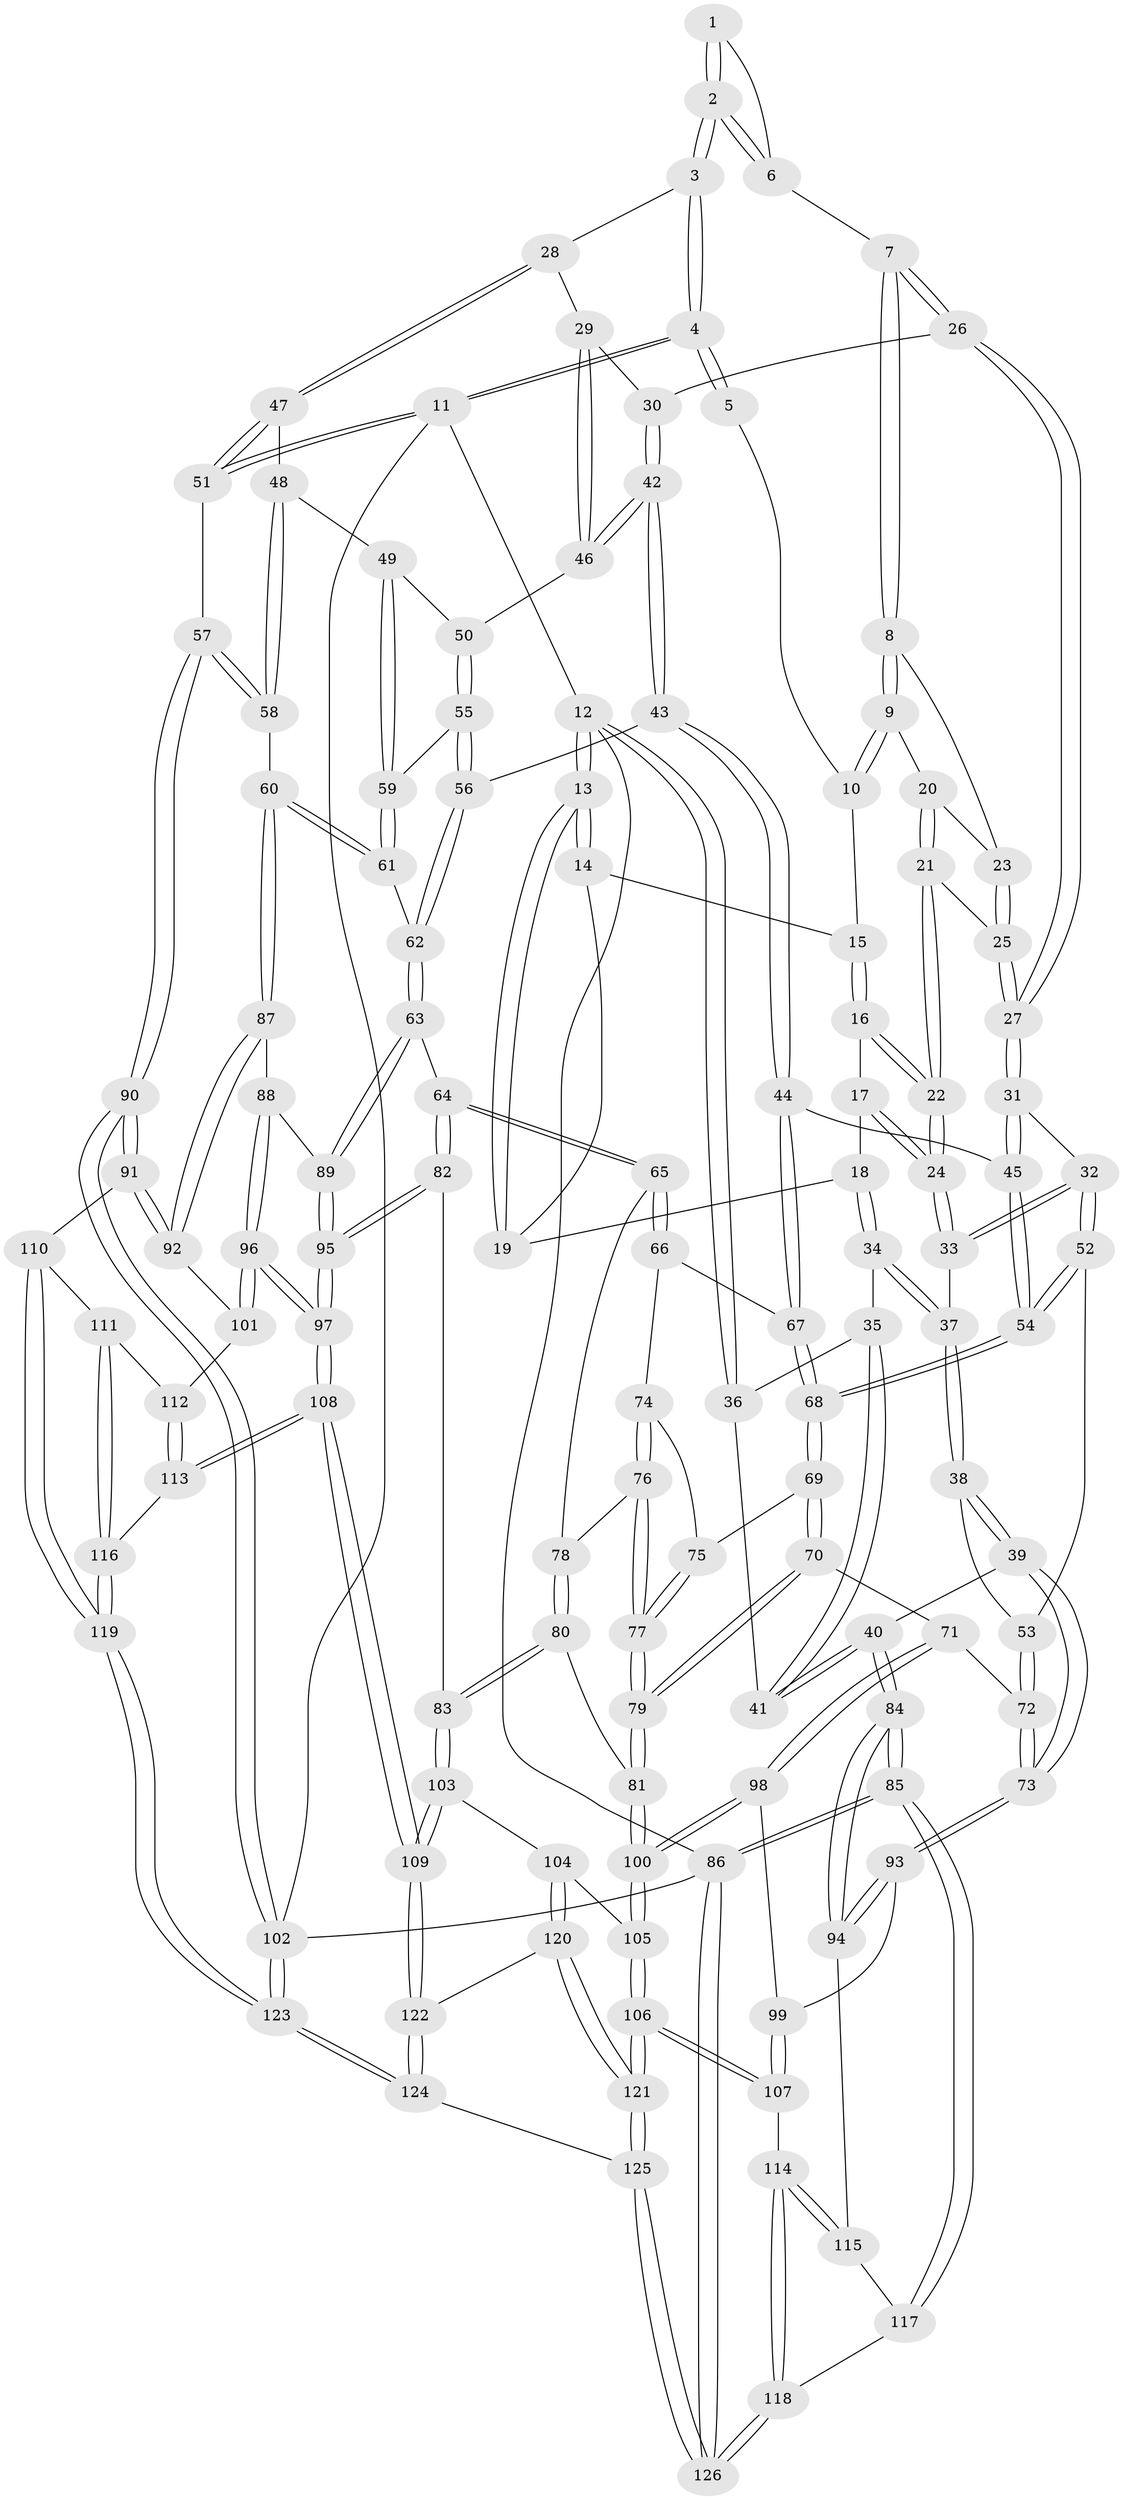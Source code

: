 // Generated by graph-tools (version 1.1) at 2025/38/03/09/25 02:38:35]
// undirected, 126 vertices, 312 edges
graph export_dot {
graph [start="1"]
  node [color=gray90,style=filled];
  1 [pos="+0.7155739198249442+0"];
  2 [pos="+0.8260644094340112+0.1249940394904974"];
  3 [pos="+0.8342698546440477+0.13262377372676915"];
  4 [pos="+1+0"];
  5 [pos="+0.7153940906516676+0"];
  6 [pos="+0.6440811479132766+0.08690325570912782"];
  7 [pos="+0.6400353094989085+0.0901715173748982"];
  8 [pos="+0.6375260562380365+0.09019967262453513"];
  9 [pos="+0.48455999618300993+0"];
  10 [pos="+0.42511660256112416+0"];
  11 [pos="+1+0"];
  12 [pos="+0+0"];
  13 [pos="+0+0"];
  14 [pos="+0.2784260531770824+0"];
  15 [pos="+0.34863646580617175+0"];
  16 [pos="+0.33879862144564193+0"];
  17 [pos="+0.2919305055055902+0.08421384624679383"];
  18 [pos="+0.16296928058830748+0.14795717086826213"];
  19 [pos="+0.150232979026236+0.10048906476903288"];
  20 [pos="+0.4811199629720765+0.049675762667600994"];
  21 [pos="+0.4324032079505507+0.13599490888626203"];
  22 [pos="+0.4224239533379025+0.1417936322096127"];
  23 [pos="+0.5630355075974957+0.11902698169196775"];
  24 [pos="+0.38907904969840595+0.17380693191697696"];
  25 [pos="+0.5348166886901392+0.1529008251200984"];
  26 [pos="+0.6517400861986332+0.2398453931360783"];
  27 [pos="+0.5514948386045436+0.2677806443142902"];
  28 [pos="+0.8506477196699064+0.20672970382439562"];
  29 [pos="+0.8170037551383562+0.22689902072207646"];
  30 [pos="+0.6679360415397615+0.24746423536228843"];
  31 [pos="+0.5371885791870431+0.28113877003506305"];
  32 [pos="+0.4173742381683391+0.29213492704943983"];
  33 [pos="+0.38427526446278554+0.2539061169370769"];
  34 [pos="+0.15953533914207932+0.1559152071670858"];
  35 [pos="+0.10092251299227348+0.16230580807213144"];
  36 [pos="+0+0"];
  37 [pos="+0.20477732705226087+0.2715503635259045"];
  38 [pos="+0.13698417381829178+0.42515721232105436"];
  39 [pos="+0.12995317186153035+0.42790063040987375"];
  40 [pos="+0+0.4322327395461505"];
  41 [pos="+0+0.40494842601747255"];
  42 [pos="+0.684723350510144+0.36592105823809296"];
  43 [pos="+0.6642868616240439+0.42015530664677386"];
  44 [pos="+0.6174972184704055+0.43065473690321576"];
  45 [pos="+0.5960209415413064+0.4180294010171038"];
  46 [pos="+0.7753664312270128+0.3350793092069905"];
  47 [pos="+1+0.29285222691414786"];
  48 [pos="+0.9227223917252232+0.3734705004335678"];
  49 [pos="+0.8581012439100998+0.41425284889794234"];
  50 [pos="+0.7919915085852761+0.384710066771509"];
  51 [pos="+1+0.3030474221789399"];
  52 [pos="+0.3935207800271251+0.45553070451228056"];
  53 [pos="+0.2403538852509242+0.46462822510749563"];
  54 [pos="+0.40223346493516887+0.4646668537932424"];
  55 [pos="+0.7228957634241202+0.43762803222071195"];
  56 [pos="+0.7050830341354379+0.4436542821264575"];
  57 [pos="+1+0.49358309769987957"];
  58 [pos="+0.9210494544758966+0.5231133177421232"];
  59 [pos="+0.8395465725371306+0.4585575146474537"];
  60 [pos="+0.8387321910192455+0.5739734877200153"];
  61 [pos="+0.8355683428170297+0.5721974713053277"];
  62 [pos="+0.758688850418807+0.5733432066526786"];
  63 [pos="+0.6988749889931737+0.6155983088716629"];
  64 [pos="+0.6887071790530132+0.6168513329498254"];
  65 [pos="+0.6542667326880653+0.5982172049053763"];
  66 [pos="+0.5997698735822469+0.533325297220769"];
  67 [pos="+0.5988171290967075+0.5236437743707302"];
  68 [pos="+0.40843991945052543+0.48168611236338044"];
  69 [pos="+0.419432278280589+0.5400766851113163"];
  70 [pos="+0.39395251173465207+0.5968293341683149"];
  71 [pos="+0.32093666745957294+0.6511529796293087"];
  72 [pos="+0.27027473043292166+0.6168039043438858"];
  73 [pos="+0.15511917678211254+0.6591520166675802"];
  74 [pos="+0.5148931898235081+0.5847884451605235"];
  75 [pos="+0.4435218308273674+0.5535151736347462"];
  76 [pos="+0.5251898678836043+0.6124999080069963"];
  77 [pos="+0.490068949304049+0.6740719786116254"];
  78 [pos="+0.5611124958751398+0.6363475648738636"];
  79 [pos="+0.4729780488036656+0.7251737501273012"];
  80 [pos="+0.5648879175649106+0.7431200864243463"];
  81 [pos="+0.47335143734658114+0.7274651020800533"];
  82 [pos="+0.6380062374327092+0.6982901318555292"];
  83 [pos="+0.5808510484797251+0.7523271159081121"];
  84 [pos="+0+0.7192560258649962"];
  85 [pos="+0+1"];
  86 [pos="+0+1"];
  87 [pos="+0.8853632972304392+0.646376112996699"];
  88 [pos="+0.8096308117925111+0.6962989803247236"];
  89 [pos="+0.7287183770624507+0.6764385243056025"];
  90 [pos="+1+0.7647142890081564"];
  91 [pos="+1+0.7591912871135844"];
  92 [pos="+0.959764829578814+0.709488734256208"];
  93 [pos="+0.12245881033441475+0.7300869312844452"];
  94 [pos="+0.11317755658856508+0.7338825691518119"];
  95 [pos="+0.7511691460066713+0.7789102233442273"];
  96 [pos="+0.7543620047890458+0.781492133650099"];
  97 [pos="+0.7525265596784754+0.7820577950225355"];
  98 [pos="+0.31919564615136425+0.7080949797498504"];
  99 [pos="+0.1775608404323793+0.7487612970590357"];
  100 [pos="+0.38725906469825405+0.7978423810902927"];
  101 [pos="+0.838260087502101+0.7810001230806645"];
  102 [pos="+1+1"];
  103 [pos="+0.6135610410531662+0.8380352521701644"];
  104 [pos="+0.594890681826076+0.8498446736227337"];
  105 [pos="+0.38295057983565506+0.8264798497964266"];
  106 [pos="+0.3602532279981702+0.8824737185693928"];
  107 [pos="+0.22693989623326546+0.8096530896341595"];
  108 [pos="+0.7041473994990517+0.8586843211211476"];
  109 [pos="+0.6853404666202566+0.868434667343064"];
  110 [pos="+0.9130069133837256+0.8771763168982369"];
  111 [pos="+0.848282776279022+0.8341175067529553"];
  112 [pos="+0.8467255488828838+0.8311579957205619"];
  113 [pos="+0.751688767276961+0.8743729978878734"];
  114 [pos="+0.17394321204052113+0.9154869602252812"];
  115 [pos="+0.12850856110070785+0.8491254772741478"];
  116 [pos="+0.8151946120555258+0.9037975855665704"];
  117 [pos="+0.0735234503960478+0.8938439414528415"];
  118 [pos="+0.19491940666415086+0.9849955100379866"];
  119 [pos="+0.8598487546759734+0.9401414418589638"];
  120 [pos="+0.49292463109624324+0.9678635521842093"];
  121 [pos="+0.35834454768213014+1"];
  122 [pos="+0.6863396917272252+0.9596779752333684"];
  123 [pos="+0.8821912551762093+1"];
  124 [pos="+0.737075252252497+1"];
  125 [pos="+0.3203514579411687+1"];
  126 [pos="+0.29496455217169903+1"];
  1 -- 2;
  1 -- 2;
  1 -- 6;
  2 -- 3;
  2 -- 3;
  2 -- 6;
  2 -- 6;
  3 -- 4;
  3 -- 4;
  3 -- 28;
  4 -- 5;
  4 -- 5;
  4 -- 11;
  4 -- 11;
  5 -- 10;
  6 -- 7;
  7 -- 8;
  7 -- 8;
  7 -- 26;
  7 -- 26;
  8 -- 9;
  8 -- 9;
  8 -- 23;
  9 -- 10;
  9 -- 10;
  9 -- 20;
  10 -- 15;
  11 -- 12;
  11 -- 51;
  11 -- 51;
  11 -- 102;
  12 -- 13;
  12 -- 13;
  12 -- 36;
  12 -- 36;
  12 -- 86;
  13 -- 14;
  13 -- 14;
  13 -- 19;
  13 -- 19;
  14 -- 15;
  14 -- 19;
  15 -- 16;
  15 -- 16;
  16 -- 17;
  16 -- 22;
  16 -- 22;
  17 -- 18;
  17 -- 24;
  17 -- 24;
  18 -- 19;
  18 -- 34;
  18 -- 34;
  20 -- 21;
  20 -- 21;
  20 -- 23;
  21 -- 22;
  21 -- 22;
  21 -- 25;
  22 -- 24;
  22 -- 24;
  23 -- 25;
  23 -- 25;
  24 -- 33;
  24 -- 33;
  25 -- 27;
  25 -- 27;
  26 -- 27;
  26 -- 27;
  26 -- 30;
  27 -- 31;
  27 -- 31;
  28 -- 29;
  28 -- 47;
  28 -- 47;
  29 -- 30;
  29 -- 46;
  29 -- 46;
  30 -- 42;
  30 -- 42;
  31 -- 32;
  31 -- 45;
  31 -- 45;
  32 -- 33;
  32 -- 33;
  32 -- 52;
  32 -- 52;
  33 -- 37;
  34 -- 35;
  34 -- 37;
  34 -- 37;
  35 -- 36;
  35 -- 41;
  35 -- 41;
  36 -- 41;
  37 -- 38;
  37 -- 38;
  38 -- 39;
  38 -- 39;
  38 -- 53;
  39 -- 40;
  39 -- 73;
  39 -- 73;
  40 -- 41;
  40 -- 41;
  40 -- 84;
  40 -- 84;
  42 -- 43;
  42 -- 43;
  42 -- 46;
  42 -- 46;
  43 -- 44;
  43 -- 44;
  43 -- 56;
  44 -- 45;
  44 -- 67;
  44 -- 67;
  45 -- 54;
  45 -- 54;
  46 -- 50;
  47 -- 48;
  47 -- 51;
  47 -- 51;
  48 -- 49;
  48 -- 58;
  48 -- 58;
  49 -- 50;
  49 -- 59;
  49 -- 59;
  50 -- 55;
  50 -- 55;
  51 -- 57;
  52 -- 53;
  52 -- 54;
  52 -- 54;
  53 -- 72;
  53 -- 72;
  54 -- 68;
  54 -- 68;
  55 -- 56;
  55 -- 56;
  55 -- 59;
  56 -- 62;
  56 -- 62;
  57 -- 58;
  57 -- 58;
  57 -- 90;
  57 -- 90;
  58 -- 60;
  59 -- 61;
  59 -- 61;
  60 -- 61;
  60 -- 61;
  60 -- 87;
  60 -- 87;
  61 -- 62;
  62 -- 63;
  62 -- 63;
  63 -- 64;
  63 -- 89;
  63 -- 89;
  64 -- 65;
  64 -- 65;
  64 -- 82;
  64 -- 82;
  65 -- 66;
  65 -- 66;
  65 -- 78;
  66 -- 67;
  66 -- 74;
  67 -- 68;
  67 -- 68;
  68 -- 69;
  68 -- 69;
  69 -- 70;
  69 -- 70;
  69 -- 75;
  70 -- 71;
  70 -- 79;
  70 -- 79;
  71 -- 72;
  71 -- 98;
  71 -- 98;
  72 -- 73;
  72 -- 73;
  73 -- 93;
  73 -- 93;
  74 -- 75;
  74 -- 76;
  74 -- 76;
  75 -- 77;
  75 -- 77;
  76 -- 77;
  76 -- 77;
  76 -- 78;
  77 -- 79;
  77 -- 79;
  78 -- 80;
  78 -- 80;
  79 -- 81;
  79 -- 81;
  80 -- 81;
  80 -- 83;
  80 -- 83;
  81 -- 100;
  81 -- 100;
  82 -- 83;
  82 -- 95;
  82 -- 95;
  83 -- 103;
  83 -- 103;
  84 -- 85;
  84 -- 85;
  84 -- 94;
  84 -- 94;
  85 -- 86;
  85 -- 86;
  85 -- 117;
  85 -- 117;
  86 -- 126;
  86 -- 126;
  86 -- 102;
  87 -- 88;
  87 -- 92;
  87 -- 92;
  88 -- 89;
  88 -- 96;
  88 -- 96;
  89 -- 95;
  89 -- 95;
  90 -- 91;
  90 -- 91;
  90 -- 102;
  90 -- 102;
  91 -- 92;
  91 -- 92;
  91 -- 110;
  92 -- 101;
  93 -- 94;
  93 -- 94;
  93 -- 99;
  94 -- 115;
  95 -- 97;
  95 -- 97;
  96 -- 97;
  96 -- 97;
  96 -- 101;
  96 -- 101;
  97 -- 108;
  97 -- 108;
  98 -- 99;
  98 -- 100;
  98 -- 100;
  99 -- 107;
  99 -- 107;
  100 -- 105;
  100 -- 105;
  101 -- 112;
  102 -- 123;
  102 -- 123;
  103 -- 104;
  103 -- 109;
  103 -- 109;
  104 -- 105;
  104 -- 120;
  104 -- 120;
  105 -- 106;
  105 -- 106;
  106 -- 107;
  106 -- 107;
  106 -- 121;
  106 -- 121;
  107 -- 114;
  108 -- 109;
  108 -- 109;
  108 -- 113;
  108 -- 113;
  109 -- 122;
  109 -- 122;
  110 -- 111;
  110 -- 119;
  110 -- 119;
  111 -- 112;
  111 -- 116;
  111 -- 116;
  112 -- 113;
  112 -- 113;
  113 -- 116;
  114 -- 115;
  114 -- 115;
  114 -- 118;
  114 -- 118;
  115 -- 117;
  116 -- 119;
  116 -- 119;
  117 -- 118;
  118 -- 126;
  118 -- 126;
  119 -- 123;
  119 -- 123;
  120 -- 121;
  120 -- 121;
  120 -- 122;
  121 -- 125;
  121 -- 125;
  122 -- 124;
  122 -- 124;
  123 -- 124;
  123 -- 124;
  124 -- 125;
  125 -- 126;
  125 -- 126;
}
